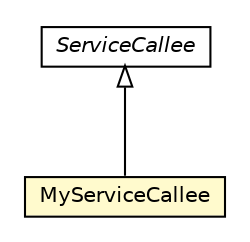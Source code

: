 #!/usr/local/bin/dot
#
# Class diagram 
# Generated by UMLGraph version R5_6-24-gf6e263 (http://www.umlgraph.org/)
#

digraph G {
	edge [fontname="Helvetica",fontsize=10,labelfontname="Helvetica",labelfontsize=10];
	node [fontname="Helvetica",fontsize=10,shape=plaintext];
	nodesep=0.25;
	ranksep=0.5;
	// org.universAAL.tutorials.service.bus.callee.MyServiceCallee
	c17162 [label=<<table title="org.universAAL.tutorials.service.bus.callee.MyServiceCallee" border="0" cellborder="1" cellspacing="0" cellpadding="2" port="p" bgcolor="lemonChiffon" href="./MyServiceCallee.html">
		<tr><td><table border="0" cellspacing="0" cellpadding="1">
<tr><td align="center" balign="center"> MyServiceCallee </td></tr>
		</table></td></tr>
		</table>>, URL="./MyServiceCallee.html", fontname="Helvetica", fontcolor="black", fontsize=10.0];
	//org.universAAL.tutorials.service.bus.callee.MyServiceCallee extends org.universAAL.middleware.service.ServiceCallee
	c17169:p -> c17162:p [dir=back,arrowtail=empty];
	// org.universAAL.middleware.service.ServiceCallee
	c17169 [label=<<table title="org.universAAL.middleware.service.ServiceCallee" border="0" cellborder="1" cellspacing="0" cellpadding="2" port="p" href="http://java.sun.com/j2se/1.4.2/docs/api/org/universAAL/middleware/service/ServiceCallee.html">
		<tr><td><table border="0" cellspacing="0" cellpadding="1">
<tr><td align="center" balign="center"><font face="Helvetica-Oblique"> ServiceCallee </font></td></tr>
		</table></td></tr>
		</table>>, URL="http://java.sun.com/j2se/1.4.2/docs/api/org/universAAL/middleware/service/ServiceCallee.html", fontname="Helvetica", fontcolor="black", fontsize=10.0];
}

